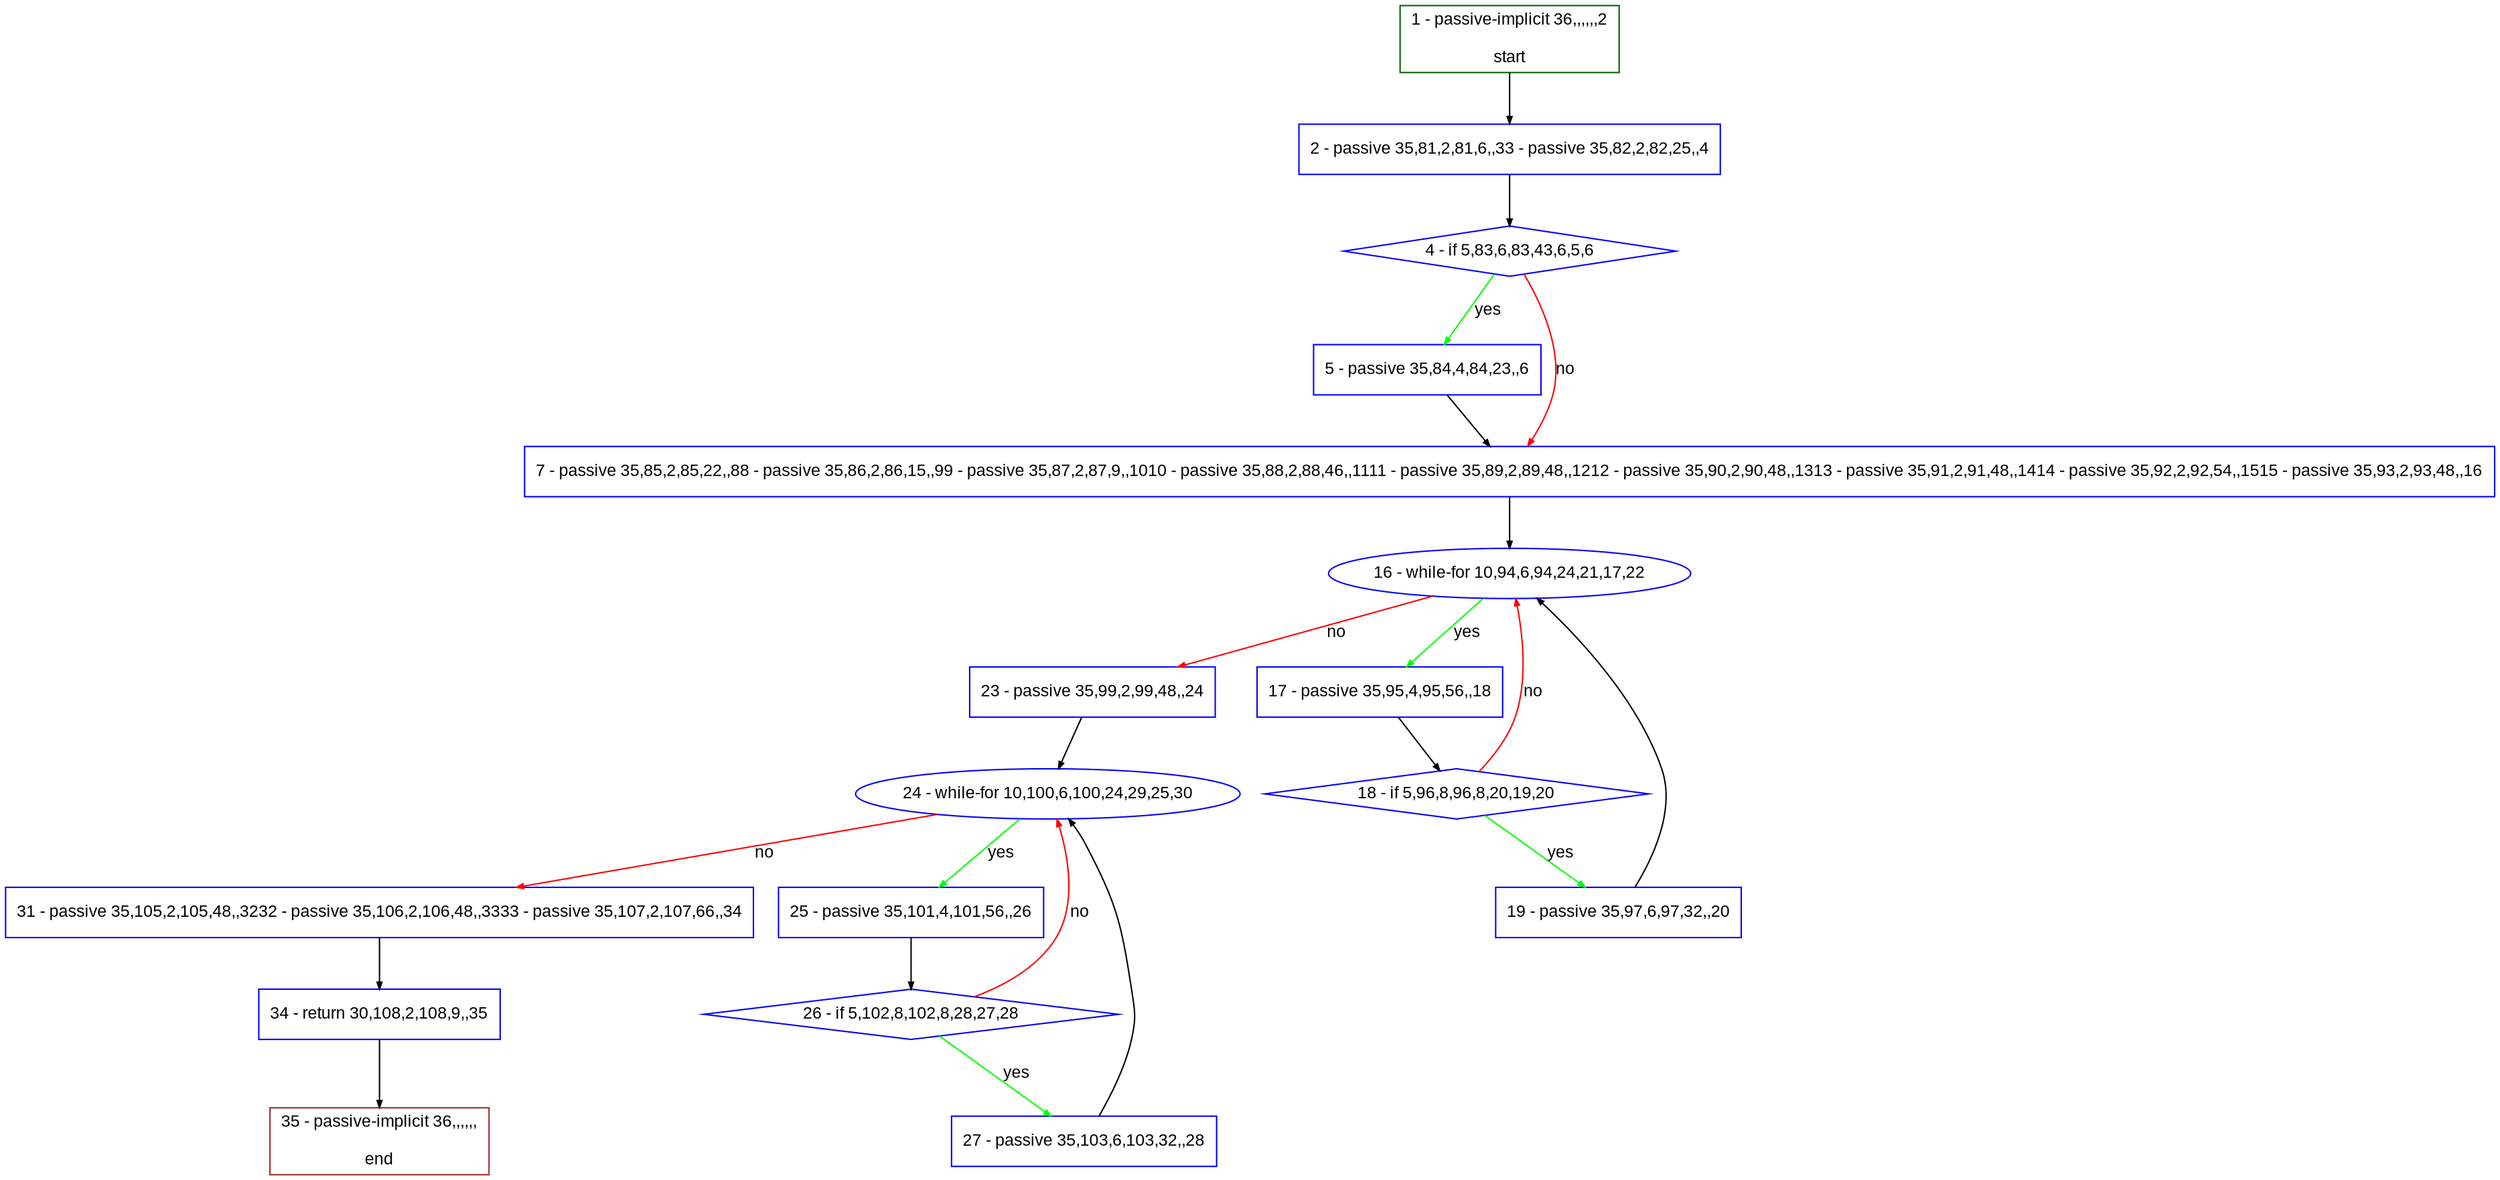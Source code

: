 digraph "" {
  graph [pack="true", label="", fontsize="12", packmode="clust", fontname="Arial", fillcolor="#FFFFCC", bgcolor="white", style="rounded,filled", compound="true"];
  node [node_initialized="no", label="", color="grey", fontsize="12", fillcolor="white", fontname="Arial", style="filled", shape="rectangle", compound="true", fixedsize="false"];
  edge [fontcolor="black", arrowhead="normal", arrowtail="none", arrowsize="0.5", ltail="", label="", color="black", fontsize="12", lhead="", fontname="Arial", dir="forward", compound="true"];
  __N1 [label="2 - passive 35,81,2,81,6,,33 - passive 35,82,2,82,25,,4", color="#0000ff", fillcolor="#ffffff", style="filled", shape="box"];
  __N2 [label="1 - passive-implicit 36,,,,,,2\n\nstart", color="#006400", fillcolor="#ffffff", style="filled", shape="box"];
  __N3 [label="4 - if 5,83,6,83,43,6,5,6", color="#0000ff", fillcolor="#ffffff", style="filled", shape="diamond"];
  __N4 [label="5 - passive 35,84,4,84,23,,6", color="#0000ff", fillcolor="#ffffff", style="filled", shape="box"];
  __N5 [label="7 - passive 35,85,2,85,22,,88 - passive 35,86,2,86,15,,99 - passive 35,87,2,87,9,,1010 - passive 35,88,2,88,46,,1111 - passive 35,89,2,89,48,,1212 - passive 35,90,2,90,48,,1313 - passive 35,91,2,91,48,,1414 - passive 35,92,2,92,54,,1515 - passive 35,93,2,93,48,,16", color="#0000ff", fillcolor="#ffffff", style="filled", shape="box"];
  __N6 [label="16 - while-for 10,94,6,94,24,21,17,22", color="#0000ff", fillcolor="#ffffff", style="filled", shape="oval"];
  __N7 [label="17 - passive 35,95,4,95,56,,18", color="#0000ff", fillcolor="#ffffff", style="filled", shape="box"];
  __N8 [label="23 - passive 35,99,2,99,48,,24", color="#0000ff", fillcolor="#ffffff", style="filled", shape="box"];
  __N9 [label="18 - if 5,96,8,96,8,20,19,20", color="#0000ff", fillcolor="#ffffff", style="filled", shape="diamond"];
  __N10 [label="19 - passive 35,97,6,97,32,,20", color="#0000ff", fillcolor="#ffffff", style="filled", shape="box"];
  __N11 [label="24 - while-for 10,100,6,100,24,29,25,30", color="#0000ff", fillcolor="#ffffff", style="filled", shape="oval"];
  __N12 [label="25 - passive 35,101,4,101,56,,26", color="#0000ff", fillcolor="#ffffff", style="filled", shape="box"];
  __N13 [label="31 - passive 35,105,2,105,48,,3232 - passive 35,106,2,106,48,,3333 - passive 35,107,2,107,66,,34", color="#0000ff", fillcolor="#ffffff", style="filled", shape="box"];
  __N14 [label="26 - if 5,102,8,102,8,28,27,28", color="#0000ff", fillcolor="#ffffff", style="filled", shape="diamond"];
  __N15 [label="27 - passive 35,103,6,103,32,,28", color="#0000ff", fillcolor="#ffffff", style="filled", shape="box"];
  __N16 [label="34 - return 30,108,2,108,9,,35", color="#0000ff", fillcolor="#ffffff", style="filled", shape="box"];
  __N17 [label="35 - passive-implicit 36,,,,,,\n\nend", color="#a52a2a", fillcolor="#ffffff", style="filled", shape="box"];
  __N2 -> __N1 [arrowhead="normal", arrowtail="none", color="#000000", label="", dir="forward"];
  __N1 -> __N3 [arrowhead="normal", arrowtail="none", color="#000000", label="", dir="forward"];
  __N3 -> __N4 [arrowhead="normal", arrowtail="none", color="#00ff00", label="yes", dir="forward"];
  __N3 -> __N5 [arrowhead="normal", arrowtail="none", color="#ff0000", label="no", dir="forward"];
  __N4 -> __N5 [arrowhead="normal", arrowtail="none", color="#000000", label="", dir="forward"];
  __N5 -> __N6 [arrowhead="normal", arrowtail="none", color="#000000", label="", dir="forward"];
  __N6 -> __N7 [arrowhead="normal", arrowtail="none", color="#00ff00", label="yes", dir="forward"];
  __N6 -> __N8 [arrowhead="normal", arrowtail="none", color="#ff0000", label="no", dir="forward"];
  __N7 -> __N9 [arrowhead="normal", arrowtail="none", color="#000000", label="", dir="forward"];
  __N9 -> __N6 [arrowhead="normal", arrowtail="none", color="#ff0000", label="no", dir="forward"];
  __N9 -> __N10 [arrowhead="normal", arrowtail="none", color="#00ff00", label="yes", dir="forward"];
  __N10 -> __N6 [arrowhead="normal", arrowtail="none", color="#000000", label="", dir="forward"];
  __N8 -> __N11 [arrowhead="normal", arrowtail="none", color="#000000", label="", dir="forward"];
  __N11 -> __N12 [arrowhead="normal", arrowtail="none", color="#00ff00", label="yes", dir="forward"];
  __N11 -> __N13 [arrowhead="normal", arrowtail="none", color="#ff0000", label="no", dir="forward"];
  __N12 -> __N14 [arrowhead="normal", arrowtail="none", color="#000000", label="", dir="forward"];
  __N14 -> __N11 [arrowhead="normal", arrowtail="none", color="#ff0000", label="no", dir="forward"];
  __N14 -> __N15 [arrowhead="normal", arrowtail="none", color="#00ff00", label="yes", dir="forward"];
  __N15 -> __N11 [arrowhead="normal", arrowtail="none", color="#000000", label="", dir="forward"];
  __N13 -> __N16 [arrowhead="normal", arrowtail="none", color="#000000", label="", dir="forward"];
  __N16 -> __N17 [arrowhead="normal", arrowtail="none", color="#000000", label="", dir="forward"];
}

